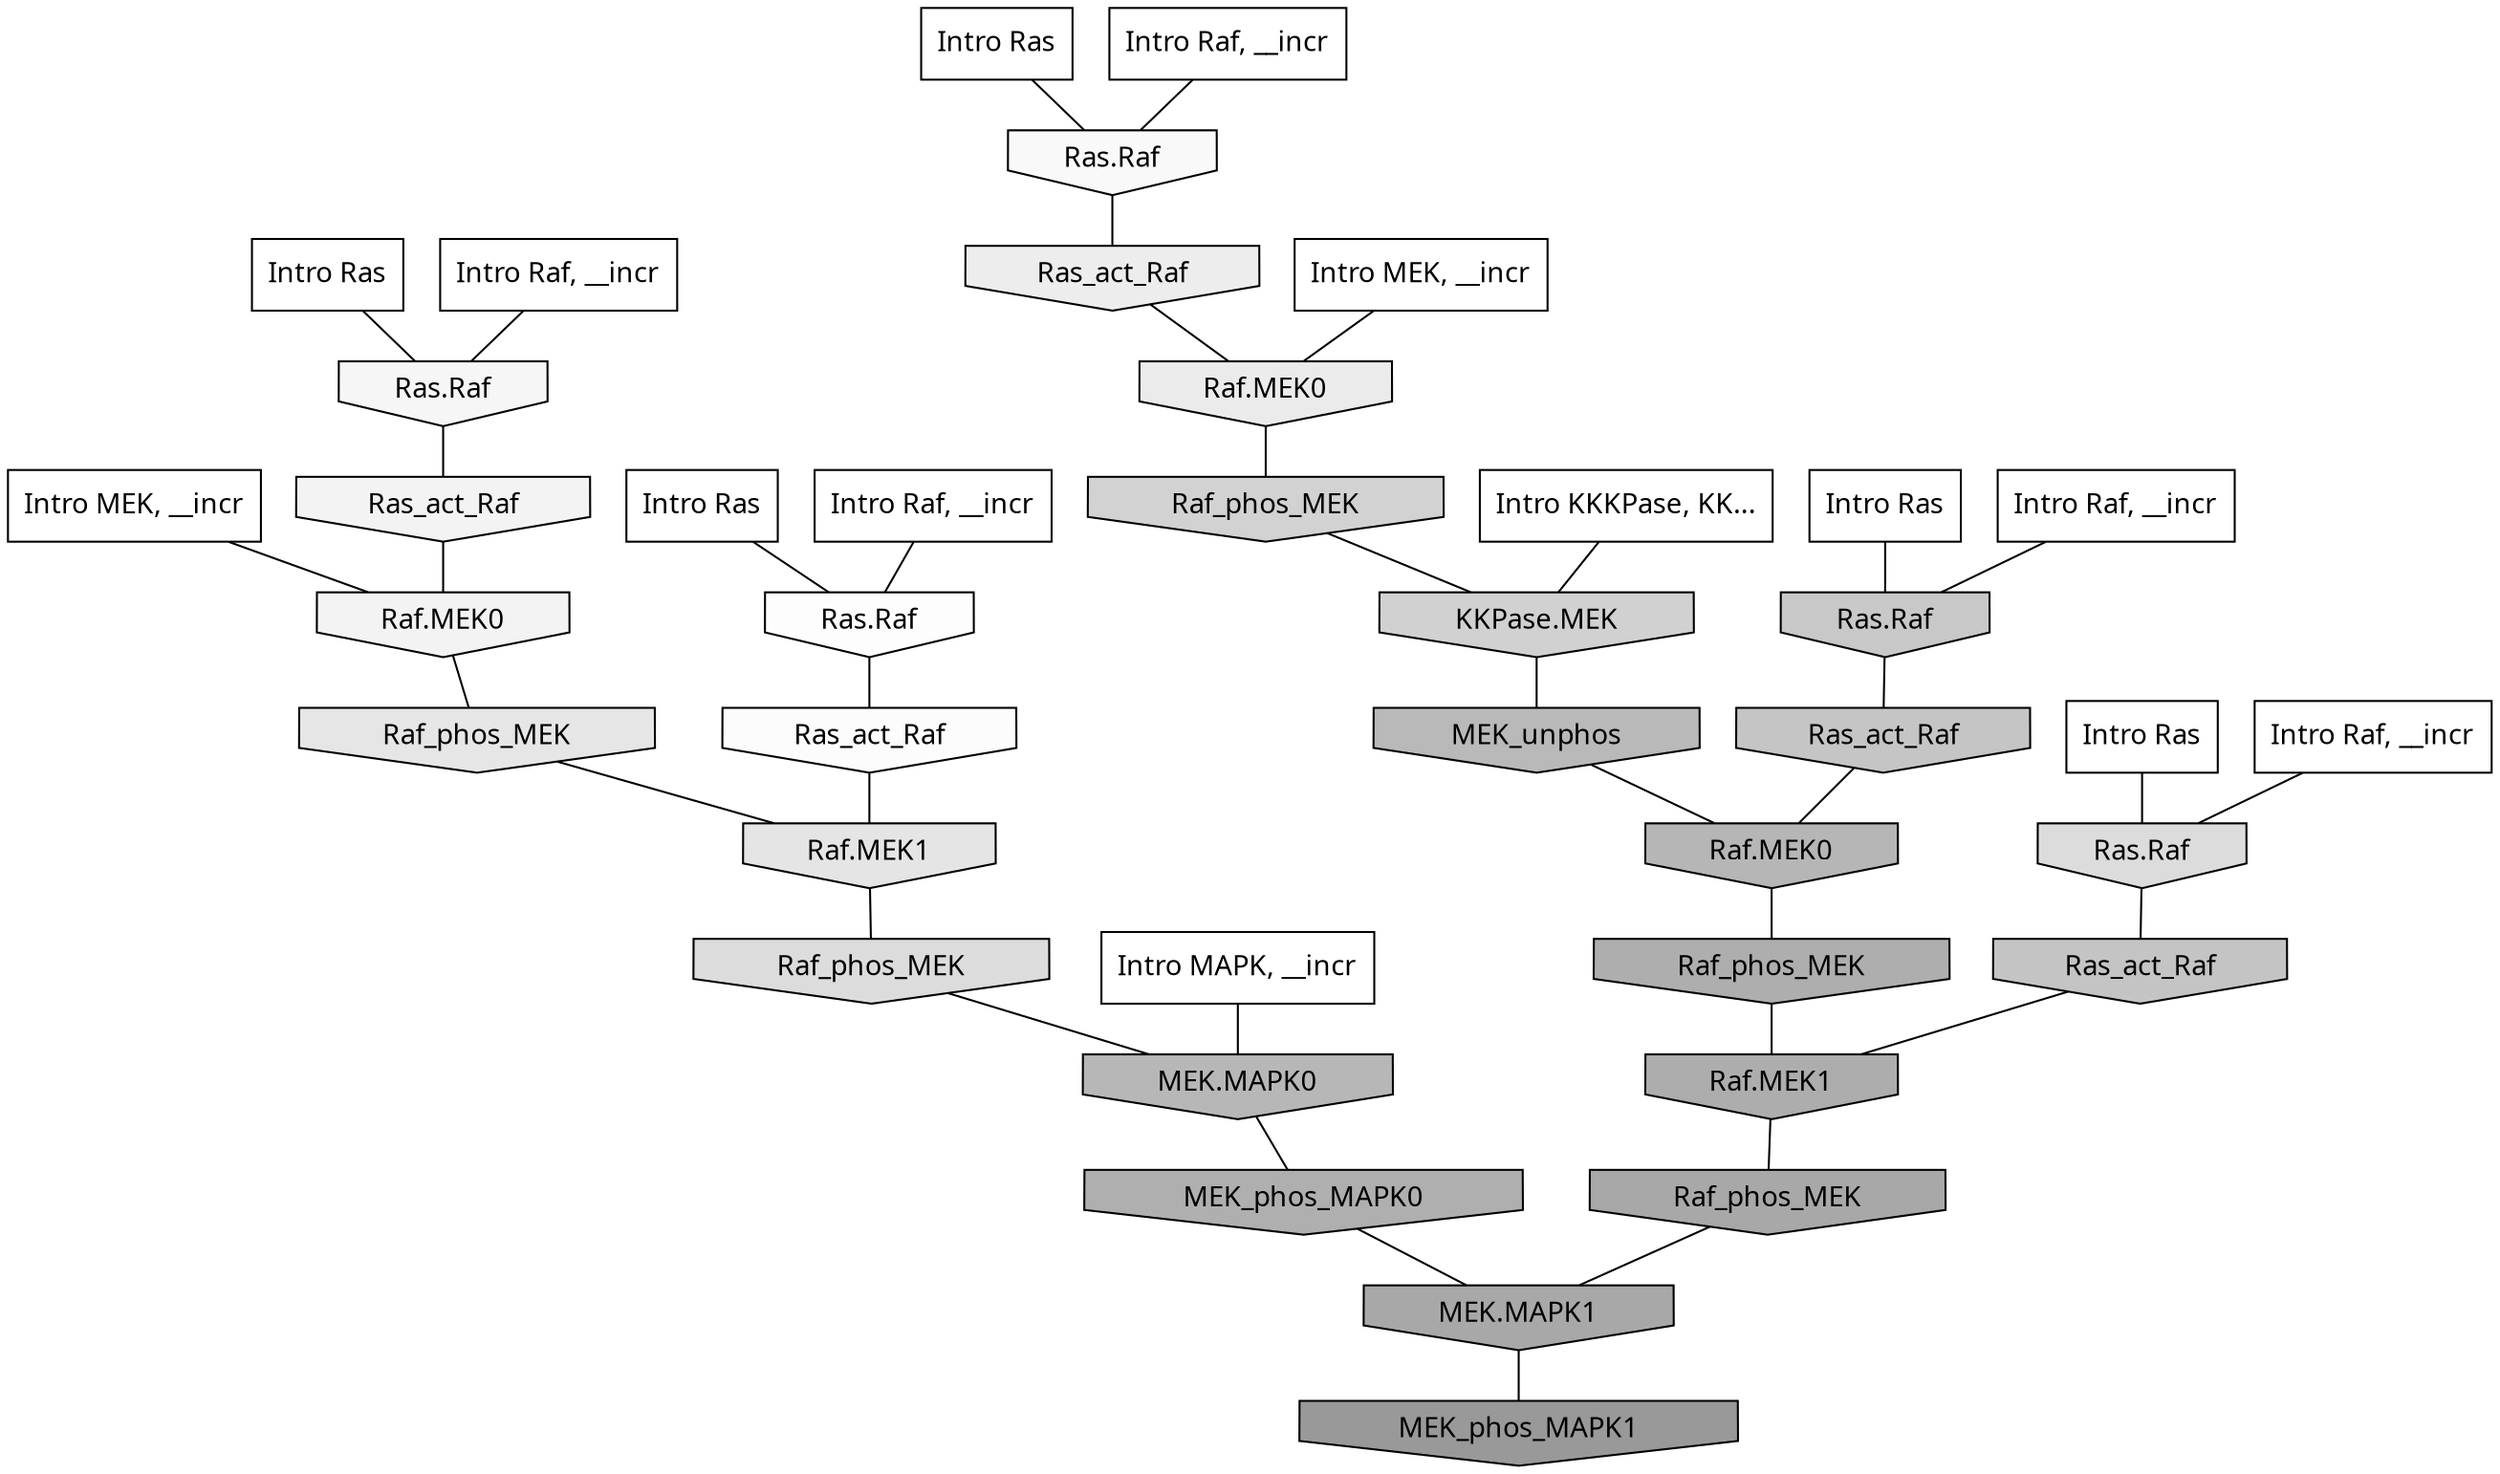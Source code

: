 digraph G{
  rankdir="TB";
  ranksep=0.30;
  node [fontname="CMU Serif"];
  edge [fontname="CMU Serif"];
  
  30 [label="Intro Ras", shape=rectangle, style=filled, fillcolor="0.000 0.000 1.000"]
  
  52 [label="Intro Ras", shape=rectangle, style=filled, fillcolor="0.000 0.000 1.000"]
  
  59 [label="Intro Ras", shape=rectangle, style=filled, fillcolor="0.000 0.000 1.000"]
  
  78 [label="Intro Ras", shape=rectangle, style=filled, fillcolor="0.000 0.000 1.000"]
  
  99 [label="Intro Ras", shape=rectangle, style=filled, fillcolor="0.000 0.000 1.000"]
  
  470 [label="Intro Raf, __incr", shape=rectangle, style=filled, fillcolor="0.000 0.000 1.000"]
  
  476 [label="Intro Raf, __incr", shape=rectangle, style=filled, fillcolor="0.000 0.000 1.000"]
  
  503 [label="Intro Raf, __incr", shape=rectangle, style=filled, fillcolor="0.000 0.000 1.000"]
  
  562 [label="Intro Raf, __incr", shape=rectangle, style=filled, fillcolor="0.000 0.000 1.000"]
  
  899 [label="Intro Raf, __incr", shape=rectangle, style=filled, fillcolor="0.000 0.000 1.000"]
  
  1447 [label="Intro MEK, __incr", shape=rectangle, style=filled, fillcolor="0.000 0.000 1.000"]
  
  1890 [label="Intro MEK, __incr", shape=rectangle, style=filled, fillcolor="0.000 0.000 1.000"]
  
  2426 [label="Intro MAPK, __incr", shape=rectangle, style=filled, fillcolor="0.000 0.000 1.000"]
  
  3100 [label="Intro KKKPase, KK...", shape=rectangle, style=filled, fillcolor="0.000 0.000 1.000"]
  
  3391 [label="Ras.Raf", shape=invhouse, style=filled, fillcolor="0.000 0.000 0.990"]
  
  3412 [label="Ras_act_Raf", shape=invhouse, style=filled, fillcolor="0.000 0.000 0.987"]
  
  3490 [label="Ras.Raf", shape=invhouse, style=filled, fillcolor="0.000 0.000 0.976"]
  
  3608 [label="Ras.Raf", shape=invhouse, style=filled, fillcolor="0.000 0.000 0.961"]
  
  3711 [label="Ras_act_Raf", shape=invhouse, style=filled, fillcolor="0.000 0.000 0.952"]
  
  3714 [label="Raf.MEK0", shape=invhouse, style=filled, fillcolor="0.000 0.000 0.952"]
  
  4152 [label="Ras_act_Raf", shape=invhouse, style=filled, fillcolor="0.000 0.000 0.926"]
  
  4262 [label="Raf.MEK0", shape=invhouse, style=filled, fillcolor="0.000 0.000 0.919"]
  
  4589 [label="Raf_phos_MEK", shape=invhouse, style=filled, fillcolor="0.000 0.000 0.899"]
  
  4618 [label="Raf.MEK1", shape=invhouse, style=filled, fillcolor="0.000 0.000 0.897"]
  
  5281 [label="Raf_phos_MEK", shape=invhouse, style=filled, fillcolor="0.000 0.000 0.862"]
  
  5342 [label="Ras.Raf", shape=invhouse, style=filled, fillcolor="0.000 0.000 0.860"]
  
  6100 [label="Raf_phos_MEK", shape=invhouse, style=filled, fillcolor="0.000 0.000 0.823"]
  
  6245 [label="KKPase.MEK", shape=invhouse, style=filled, fillcolor="0.000 0.000 0.817"]
  
  7306 [label="Ras.Raf", shape=invhouse, style=filled, fillcolor="0.000 0.000 0.783"]
  
  7746 [label="Ras_act_Raf", shape=invhouse, style=filled, fillcolor="0.000 0.000 0.770"]
  
  7843 [label="Ras_act_Raf", shape=invhouse, style=filled, fillcolor="0.000 0.000 0.768"]
  
  9584 [label="MEK_unphos", shape=invhouse, style=filled, fillcolor="0.000 0.000 0.725"]
  
  10067 [label="MEK.MAPK0", shape=invhouse, style=filled, fillcolor="0.000 0.000 0.716"]
  
  10360 [label="Raf.MEK0", shape=invhouse, style=filled, fillcolor="0.000 0.000 0.711"]
  
  11820 [label="MEK_phos_MAPK0", shape=invhouse, style=filled, fillcolor="0.000 0.000 0.686"]
  
  12093 [label="Raf_phos_MEK", shape=invhouse, style=filled, fillcolor="0.000 0.000 0.681"]
  
  12241 [label="Raf.MEK1", shape=invhouse, style=filled, fillcolor="0.000 0.000 0.679"]
  
  13612 [label="Raf_phos_MEK", shape=invhouse, style=filled, fillcolor="0.000 0.000 0.660"]
  
  13616 [label="MEK.MAPK1", shape=invhouse, style=filled, fillcolor="0.000 0.000 0.660"]
  
  17217 [label="MEK_phos_MAPK1", shape=invhouse, style=filled, fillcolor="0.000 0.000 0.600"]
  
  
  13616 -> 17217 [dir=none, color="0.000 0.000 0.000"] 
  13612 -> 13616 [dir=none, color="0.000 0.000 0.000"] 
  12241 -> 13612 [dir=none, color="0.000 0.000 0.000"] 
  12093 -> 12241 [dir=none, color="0.000 0.000 0.000"] 
  11820 -> 13616 [dir=none, color="0.000 0.000 0.000"] 
  10360 -> 12093 [dir=none, color="0.000 0.000 0.000"] 
  10067 -> 11820 [dir=none, color="0.000 0.000 0.000"] 
  9584 -> 10360 [dir=none, color="0.000 0.000 0.000"] 
  7843 -> 12241 [dir=none, color="0.000 0.000 0.000"] 
  7746 -> 10360 [dir=none, color="0.000 0.000 0.000"] 
  7306 -> 7746 [dir=none, color="0.000 0.000 0.000"] 
  6245 -> 9584 [dir=none, color="0.000 0.000 0.000"] 
  6100 -> 6245 [dir=none, color="0.000 0.000 0.000"] 
  5342 -> 7843 [dir=none, color="0.000 0.000 0.000"] 
  5281 -> 10067 [dir=none, color="0.000 0.000 0.000"] 
  4618 -> 5281 [dir=none, color="0.000 0.000 0.000"] 
  4589 -> 4618 [dir=none, color="0.000 0.000 0.000"] 
  4262 -> 6100 [dir=none, color="0.000 0.000 0.000"] 
  4152 -> 4262 [dir=none, color="0.000 0.000 0.000"] 
  3714 -> 4589 [dir=none, color="0.000 0.000 0.000"] 
  3711 -> 3714 [dir=none, color="0.000 0.000 0.000"] 
  3608 -> 3711 [dir=none, color="0.000 0.000 0.000"] 
  3490 -> 4152 [dir=none, color="0.000 0.000 0.000"] 
  3412 -> 4618 [dir=none, color="0.000 0.000 0.000"] 
  3391 -> 3412 [dir=none, color="0.000 0.000 0.000"] 
  3100 -> 6245 [dir=none, color="0.000 0.000 0.000"] 
  2426 -> 10067 [dir=none, color="0.000 0.000 0.000"] 
  1890 -> 4262 [dir=none, color="0.000 0.000 0.000"] 
  1447 -> 3714 [dir=none, color="0.000 0.000 0.000"] 
  899 -> 7306 [dir=none, color="0.000 0.000 0.000"] 
  562 -> 3391 [dir=none, color="0.000 0.000 0.000"] 
  503 -> 5342 [dir=none, color="0.000 0.000 0.000"] 
  476 -> 3490 [dir=none, color="0.000 0.000 0.000"] 
  470 -> 3608 [dir=none, color="0.000 0.000 0.000"] 
  99 -> 7306 [dir=none, color="0.000 0.000 0.000"] 
  78 -> 3608 [dir=none, color="0.000 0.000 0.000"] 
  59 -> 3391 [dir=none, color="0.000 0.000 0.000"] 
  52 -> 5342 [dir=none, color="0.000 0.000 0.000"] 
  30 -> 3490 [dir=none, color="0.000 0.000 0.000"] 
  
  }
